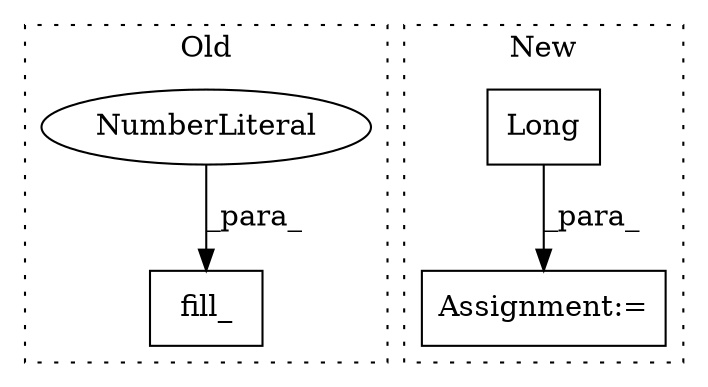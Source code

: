 digraph G {
subgraph cluster0 {
1 [label="fill_" a="32" s="3852,3859" l="6,1" shape="box"];
4 [label="NumberLiteral" a="34" s="3858" l="1" shape="ellipse"];
label = "Old";
style="dotted";
}
subgraph cluster1 {
2 [label="Long" a="32" s="3992" l="6" shape="box"];
3 [label="Assignment:=" a="7" s="3941" l="1" shape="box"];
label = "New";
style="dotted";
}
2 -> 3 [label="_para_"];
4 -> 1 [label="_para_"];
}